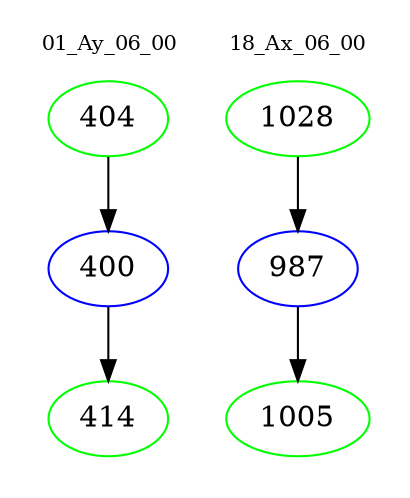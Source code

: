 digraph{
subgraph cluster_0 {
color = white
label = "01_Ay_06_00";
fontsize=10;
T0_404 [label="404", color="green"]
T0_404 -> T0_400 [color="black"]
T0_400 [label="400", color="blue"]
T0_400 -> T0_414 [color="black"]
T0_414 [label="414", color="green"]
}
subgraph cluster_1 {
color = white
label = "18_Ax_06_00";
fontsize=10;
T1_1028 [label="1028", color="green"]
T1_1028 -> T1_987 [color="black"]
T1_987 [label="987", color="blue"]
T1_987 -> T1_1005 [color="black"]
T1_1005 [label="1005", color="green"]
}
}
